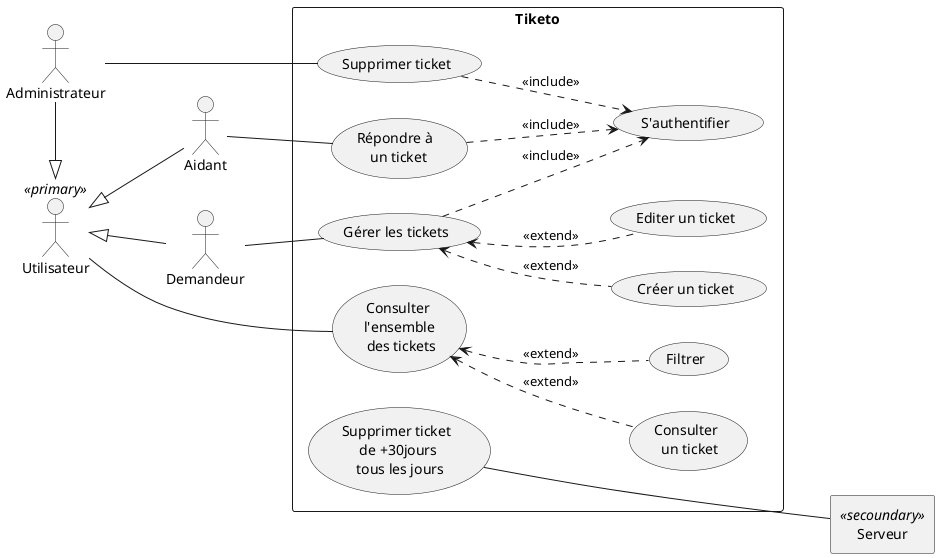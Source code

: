 @startuml cas d'utilisation
left to right direction
actor Utilisateur as "Utilisateur" <<primary>>
actor Aidant
actor Demandeur
actor Administrateur
agent Serveur as "Serveur" <<secoundary>>

Utilisateur <|-- Aidant
Utilisateur <|-- Demandeur
Utilisateur <|-left- Administrateur

rectangle "Tiketo" {
    usecase UC1 as "Consulter \n l'ensemble \n des tickets"
    usecase UC2 as "Consulter \n un ticket"
    usecase UC3 as "Filtrer"
    usecase UC4 as "Gérer les tickets"
    usecase UC5 as "Créer un ticket"
    usecase UC6 as "Editer un ticket"
    usecase UC7 as "Répondre à \n un ticket"
    usecase UC8 as "S'authentifier"
    usecase UC9 as "Supprimer ticket"
    usecase UC10 as "Supprimer ticket \n de +30jours \n tous les jours" 

    Utilisateur -- (UC1)
    UC1 <.. UC2 : <<extend>>
    UC1 <.. UC3 : <<extend>>

    Demandeur -- UC4
    UC4 ..> UC8 : <<include>>
    UC4 <.. UC5 : <<extend>>
    UC4 <.. UC6 : <<extend>>

    Aidant -- UC7
    UC7 ..> UC8 : <<include>>

    Administrateur -- UC9
    UC9 ..> UC8 : <<include>>

    UC10 --- Serveur
}
@enduml